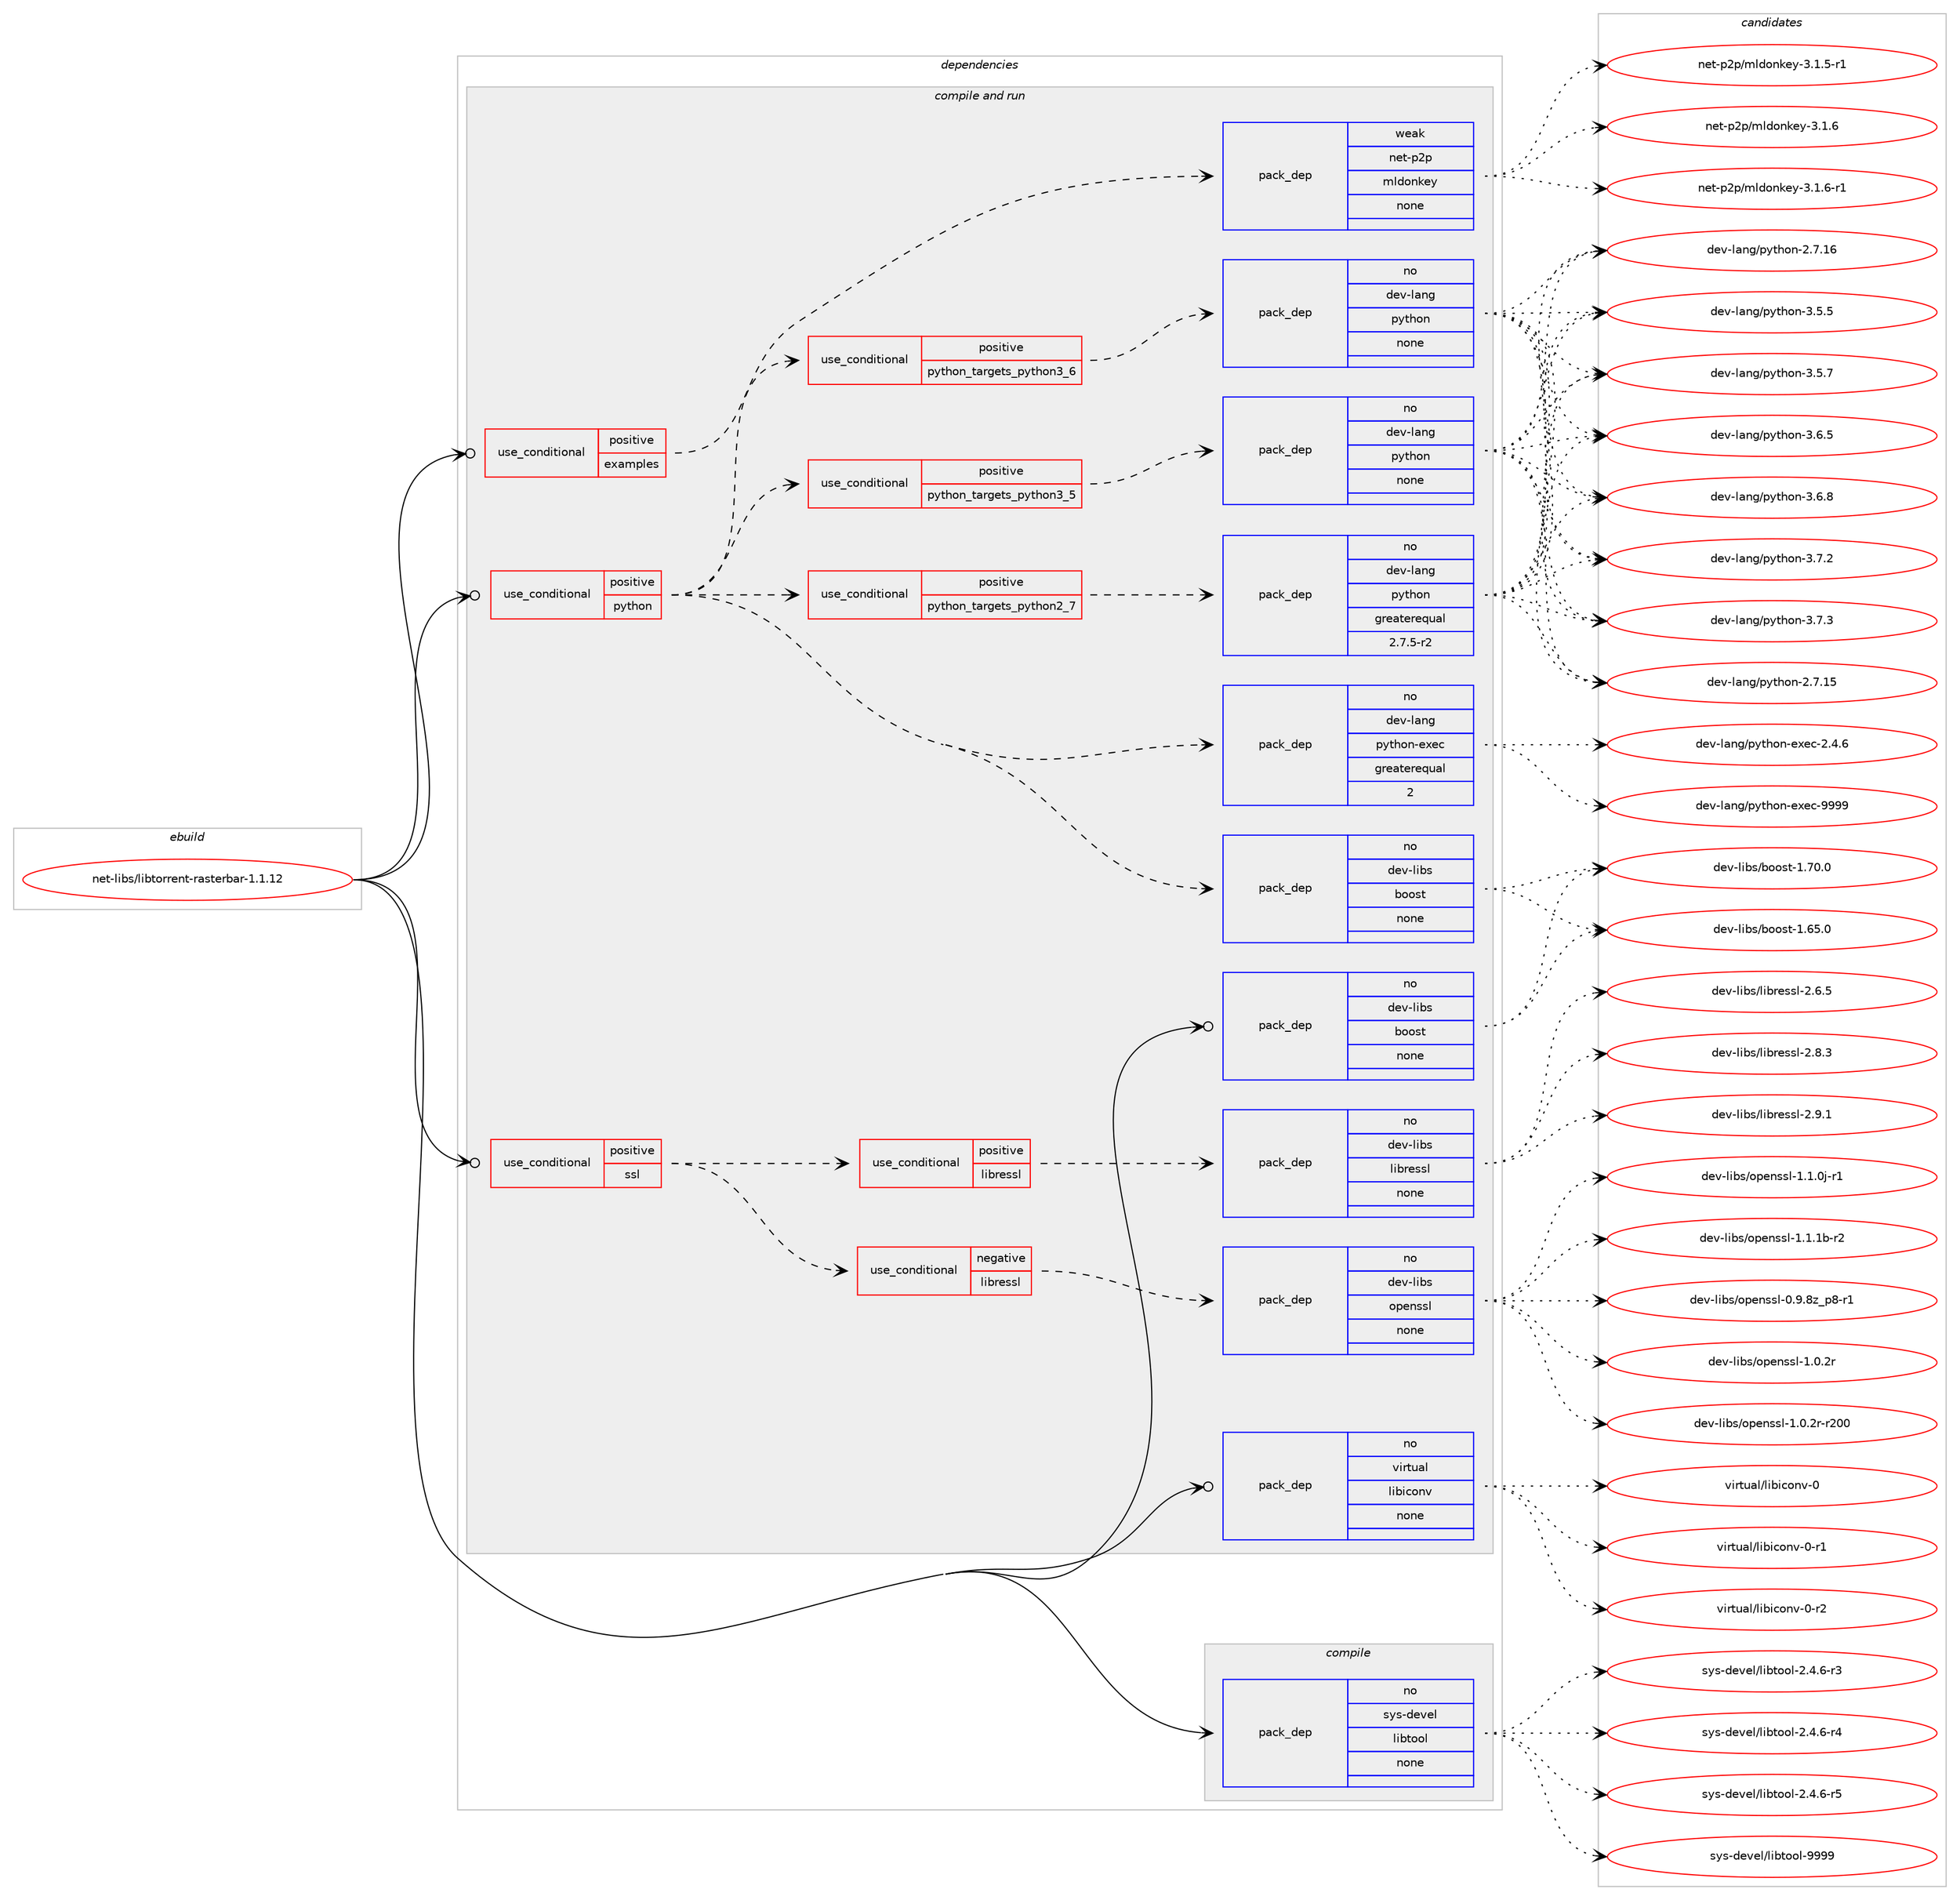 digraph prolog {

# *************
# Graph options
# *************

newrank=true;
concentrate=true;
compound=true;
graph [rankdir=LR,fontname=Helvetica,fontsize=10,ranksep=1.5];#, ranksep=2.5, nodesep=0.2];
edge  [arrowhead=vee];
node  [fontname=Helvetica,fontsize=10];

# **********
# The ebuild
# **********

subgraph cluster_leftcol {
color=gray;
rank=same;
label=<<i>ebuild</i>>;
id [label="net-libs/libtorrent-rasterbar-1.1.12", color=red, width=4, href="../net-libs/libtorrent-rasterbar-1.1.12.svg"];
}

# ****************
# The dependencies
# ****************

subgraph cluster_midcol {
color=gray;
label=<<i>dependencies</i>>;
subgraph cluster_compile {
fillcolor="#eeeeee";
style=filled;
label=<<i>compile</i>>;
subgraph pack1858 {
dependency2457 [label=<<TABLE BORDER="0" CELLBORDER="1" CELLSPACING="0" CELLPADDING="4" WIDTH="220"><TR><TD ROWSPAN="6" CELLPADDING="30">pack_dep</TD></TR><TR><TD WIDTH="110">no</TD></TR><TR><TD>sys-devel</TD></TR><TR><TD>libtool</TD></TR><TR><TD>none</TD></TR><TR><TD></TD></TR></TABLE>>, shape=none, color=blue];
}
id:e -> dependency2457:w [weight=20,style="solid",arrowhead="vee"];
}
subgraph cluster_compileandrun {
fillcolor="#eeeeee";
style=filled;
label=<<i>compile and run</i>>;
subgraph cond559 {
dependency2458 [label=<<TABLE BORDER="0" CELLBORDER="1" CELLSPACING="0" CELLPADDING="4"><TR><TD ROWSPAN="3" CELLPADDING="10">use_conditional</TD></TR><TR><TD>positive</TD></TR><TR><TD>examples</TD></TR></TABLE>>, shape=none, color=red];
subgraph pack1859 {
dependency2459 [label=<<TABLE BORDER="0" CELLBORDER="1" CELLSPACING="0" CELLPADDING="4" WIDTH="220"><TR><TD ROWSPAN="6" CELLPADDING="30">pack_dep</TD></TR><TR><TD WIDTH="110">weak</TD></TR><TR><TD>net-p2p</TD></TR><TR><TD>mldonkey</TD></TR><TR><TD>none</TD></TR><TR><TD></TD></TR></TABLE>>, shape=none, color=blue];
}
dependency2458:e -> dependency2459:w [weight=20,style="dashed",arrowhead="vee"];
}
id:e -> dependency2458:w [weight=20,style="solid",arrowhead="odotvee"];
subgraph cond560 {
dependency2460 [label=<<TABLE BORDER="0" CELLBORDER="1" CELLSPACING="0" CELLPADDING="4"><TR><TD ROWSPAN="3" CELLPADDING="10">use_conditional</TD></TR><TR><TD>positive</TD></TR><TR><TD>python</TD></TR></TABLE>>, shape=none, color=red];
subgraph cond561 {
dependency2461 [label=<<TABLE BORDER="0" CELLBORDER="1" CELLSPACING="0" CELLPADDING="4"><TR><TD ROWSPAN="3" CELLPADDING="10">use_conditional</TD></TR><TR><TD>positive</TD></TR><TR><TD>python_targets_python2_7</TD></TR></TABLE>>, shape=none, color=red];
subgraph pack1860 {
dependency2462 [label=<<TABLE BORDER="0" CELLBORDER="1" CELLSPACING="0" CELLPADDING="4" WIDTH="220"><TR><TD ROWSPAN="6" CELLPADDING="30">pack_dep</TD></TR><TR><TD WIDTH="110">no</TD></TR><TR><TD>dev-lang</TD></TR><TR><TD>python</TD></TR><TR><TD>greaterequal</TD></TR><TR><TD>2.7.5-r2</TD></TR></TABLE>>, shape=none, color=blue];
}
dependency2461:e -> dependency2462:w [weight=20,style="dashed",arrowhead="vee"];
}
dependency2460:e -> dependency2461:w [weight=20,style="dashed",arrowhead="vee"];
subgraph cond562 {
dependency2463 [label=<<TABLE BORDER="0" CELLBORDER="1" CELLSPACING="0" CELLPADDING="4"><TR><TD ROWSPAN="3" CELLPADDING="10">use_conditional</TD></TR><TR><TD>positive</TD></TR><TR><TD>python_targets_python3_5</TD></TR></TABLE>>, shape=none, color=red];
subgraph pack1861 {
dependency2464 [label=<<TABLE BORDER="0" CELLBORDER="1" CELLSPACING="0" CELLPADDING="4" WIDTH="220"><TR><TD ROWSPAN="6" CELLPADDING="30">pack_dep</TD></TR><TR><TD WIDTH="110">no</TD></TR><TR><TD>dev-lang</TD></TR><TR><TD>python</TD></TR><TR><TD>none</TD></TR><TR><TD></TD></TR></TABLE>>, shape=none, color=blue];
}
dependency2463:e -> dependency2464:w [weight=20,style="dashed",arrowhead="vee"];
}
dependency2460:e -> dependency2463:w [weight=20,style="dashed",arrowhead="vee"];
subgraph cond563 {
dependency2465 [label=<<TABLE BORDER="0" CELLBORDER="1" CELLSPACING="0" CELLPADDING="4"><TR><TD ROWSPAN="3" CELLPADDING="10">use_conditional</TD></TR><TR><TD>positive</TD></TR><TR><TD>python_targets_python3_6</TD></TR></TABLE>>, shape=none, color=red];
subgraph pack1862 {
dependency2466 [label=<<TABLE BORDER="0" CELLBORDER="1" CELLSPACING="0" CELLPADDING="4" WIDTH="220"><TR><TD ROWSPAN="6" CELLPADDING="30">pack_dep</TD></TR><TR><TD WIDTH="110">no</TD></TR><TR><TD>dev-lang</TD></TR><TR><TD>python</TD></TR><TR><TD>none</TD></TR><TR><TD></TD></TR></TABLE>>, shape=none, color=blue];
}
dependency2465:e -> dependency2466:w [weight=20,style="dashed",arrowhead="vee"];
}
dependency2460:e -> dependency2465:w [weight=20,style="dashed",arrowhead="vee"];
subgraph pack1863 {
dependency2467 [label=<<TABLE BORDER="0" CELLBORDER="1" CELLSPACING="0" CELLPADDING="4" WIDTH="220"><TR><TD ROWSPAN="6" CELLPADDING="30">pack_dep</TD></TR><TR><TD WIDTH="110">no</TD></TR><TR><TD>dev-lang</TD></TR><TR><TD>python-exec</TD></TR><TR><TD>greaterequal</TD></TR><TR><TD>2</TD></TR></TABLE>>, shape=none, color=blue];
}
dependency2460:e -> dependency2467:w [weight=20,style="dashed",arrowhead="vee"];
subgraph pack1864 {
dependency2468 [label=<<TABLE BORDER="0" CELLBORDER="1" CELLSPACING="0" CELLPADDING="4" WIDTH="220"><TR><TD ROWSPAN="6" CELLPADDING="30">pack_dep</TD></TR><TR><TD WIDTH="110">no</TD></TR><TR><TD>dev-libs</TD></TR><TR><TD>boost</TD></TR><TR><TD>none</TD></TR><TR><TD></TD></TR></TABLE>>, shape=none, color=blue];
}
dependency2460:e -> dependency2468:w [weight=20,style="dashed",arrowhead="vee"];
}
id:e -> dependency2460:w [weight=20,style="solid",arrowhead="odotvee"];
subgraph cond564 {
dependency2469 [label=<<TABLE BORDER="0" CELLBORDER="1" CELLSPACING="0" CELLPADDING="4"><TR><TD ROWSPAN="3" CELLPADDING="10">use_conditional</TD></TR><TR><TD>positive</TD></TR><TR><TD>ssl</TD></TR></TABLE>>, shape=none, color=red];
subgraph cond565 {
dependency2470 [label=<<TABLE BORDER="0" CELLBORDER="1" CELLSPACING="0" CELLPADDING="4"><TR><TD ROWSPAN="3" CELLPADDING="10">use_conditional</TD></TR><TR><TD>negative</TD></TR><TR><TD>libressl</TD></TR></TABLE>>, shape=none, color=red];
subgraph pack1865 {
dependency2471 [label=<<TABLE BORDER="0" CELLBORDER="1" CELLSPACING="0" CELLPADDING="4" WIDTH="220"><TR><TD ROWSPAN="6" CELLPADDING="30">pack_dep</TD></TR><TR><TD WIDTH="110">no</TD></TR><TR><TD>dev-libs</TD></TR><TR><TD>openssl</TD></TR><TR><TD>none</TD></TR><TR><TD></TD></TR></TABLE>>, shape=none, color=blue];
}
dependency2470:e -> dependency2471:w [weight=20,style="dashed",arrowhead="vee"];
}
dependency2469:e -> dependency2470:w [weight=20,style="dashed",arrowhead="vee"];
subgraph cond566 {
dependency2472 [label=<<TABLE BORDER="0" CELLBORDER="1" CELLSPACING="0" CELLPADDING="4"><TR><TD ROWSPAN="3" CELLPADDING="10">use_conditional</TD></TR><TR><TD>positive</TD></TR><TR><TD>libressl</TD></TR></TABLE>>, shape=none, color=red];
subgraph pack1866 {
dependency2473 [label=<<TABLE BORDER="0" CELLBORDER="1" CELLSPACING="0" CELLPADDING="4" WIDTH="220"><TR><TD ROWSPAN="6" CELLPADDING="30">pack_dep</TD></TR><TR><TD WIDTH="110">no</TD></TR><TR><TD>dev-libs</TD></TR><TR><TD>libressl</TD></TR><TR><TD>none</TD></TR><TR><TD></TD></TR></TABLE>>, shape=none, color=blue];
}
dependency2472:e -> dependency2473:w [weight=20,style="dashed",arrowhead="vee"];
}
dependency2469:e -> dependency2472:w [weight=20,style="dashed",arrowhead="vee"];
}
id:e -> dependency2469:w [weight=20,style="solid",arrowhead="odotvee"];
subgraph pack1867 {
dependency2474 [label=<<TABLE BORDER="0" CELLBORDER="1" CELLSPACING="0" CELLPADDING="4" WIDTH="220"><TR><TD ROWSPAN="6" CELLPADDING="30">pack_dep</TD></TR><TR><TD WIDTH="110">no</TD></TR><TR><TD>dev-libs</TD></TR><TR><TD>boost</TD></TR><TR><TD>none</TD></TR><TR><TD></TD></TR></TABLE>>, shape=none, color=blue];
}
id:e -> dependency2474:w [weight=20,style="solid",arrowhead="odotvee"];
subgraph pack1868 {
dependency2475 [label=<<TABLE BORDER="0" CELLBORDER="1" CELLSPACING="0" CELLPADDING="4" WIDTH="220"><TR><TD ROWSPAN="6" CELLPADDING="30">pack_dep</TD></TR><TR><TD WIDTH="110">no</TD></TR><TR><TD>virtual</TD></TR><TR><TD>libiconv</TD></TR><TR><TD>none</TD></TR><TR><TD></TD></TR></TABLE>>, shape=none, color=blue];
}
id:e -> dependency2475:w [weight=20,style="solid",arrowhead="odotvee"];
}
subgraph cluster_run {
fillcolor="#eeeeee";
style=filled;
label=<<i>run</i>>;
}
}

# **************
# The candidates
# **************

subgraph cluster_choices {
rank=same;
color=gray;
label=<<i>candidates</i>>;

subgraph choice1858 {
color=black;
nodesep=1;
choice1151211154510010111810110847108105981161111111084550465246544511451 [label="sys-devel/libtool-2.4.6-r3", color=red, width=4,href="../sys-devel/libtool-2.4.6-r3.svg"];
choice1151211154510010111810110847108105981161111111084550465246544511452 [label="sys-devel/libtool-2.4.6-r4", color=red, width=4,href="../sys-devel/libtool-2.4.6-r4.svg"];
choice1151211154510010111810110847108105981161111111084550465246544511453 [label="sys-devel/libtool-2.4.6-r5", color=red, width=4,href="../sys-devel/libtool-2.4.6-r5.svg"];
choice1151211154510010111810110847108105981161111111084557575757 [label="sys-devel/libtool-9999", color=red, width=4,href="../sys-devel/libtool-9999.svg"];
dependency2457:e -> choice1151211154510010111810110847108105981161111111084550465246544511451:w [style=dotted,weight="100"];
dependency2457:e -> choice1151211154510010111810110847108105981161111111084550465246544511452:w [style=dotted,weight="100"];
dependency2457:e -> choice1151211154510010111810110847108105981161111111084550465246544511453:w [style=dotted,weight="100"];
dependency2457:e -> choice1151211154510010111810110847108105981161111111084557575757:w [style=dotted,weight="100"];
}
subgraph choice1859 {
color=black;
nodesep=1;
choice1101011164511250112471091081001111101071011214551464946534511449 [label="net-p2p/mldonkey-3.1.5-r1", color=red, width=4,href="../net-p2p/mldonkey-3.1.5-r1.svg"];
choice110101116451125011247109108100111110107101121455146494654 [label="net-p2p/mldonkey-3.1.6", color=red, width=4,href="../net-p2p/mldonkey-3.1.6.svg"];
choice1101011164511250112471091081001111101071011214551464946544511449 [label="net-p2p/mldonkey-3.1.6-r1", color=red, width=4,href="../net-p2p/mldonkey-3.1.6-r1.svg"];
dependency2459:e -> choice1101011164511250112471091081001111101071011214551464946534511449:w [style=dotted,weight="100"];
dependency2459:e -> choice110101116451125011247109108100111110107101121455146494654:w [style=dotted,weight="100"];
dependency2459:e -> choice1101011164511250112471091081001111101071011214551464946544511449:w [style=dotted,weight="100"];
}
subgraph choice1860 {
color=black;
nodesep=1;
choice10010111845108971101034711212111610411111045504655464953 [label="dev-lang/python-2.7.15", color=red, width=4,href="../dev-lang/python-2.7.15.svg"];
choice10010111845108971101034711212111610411111045504655464954 [label="dev-lang/python-2.7.16", color=red, width=4,href="../dev-lang/python-2.7.16.svg"];
choice100101118451089711010347112121116104111110455146534653 [label="dev-lang/python-3.5.5", color=red, width=4,href="../dev-lang/python-3.5.5.svg"];
choice100101118451089711010347112121116104111110455146534655 [label="dev-lang/python-3.5.7", color=red, width=4,href="../dev-lang/python-3.5.7.svg"];
choice100101118451089711010347112121116104111110455146544653 [label="dev-lang/python-3.6.5", color=red, width=4,href="../dev-lang/python-3.6.5.svg"];
choice100101118451089711010347112121116104111110455146544656 [label="dev-lang/python-3.6.8", color=red, width=4,href="../dev-lang/python-3.6.8.svg"];
choice100101118451089711010347112121116104111110455146554650 [label="dev-lang/python-3.7.2", color=red, width=4,href="../dev-lang/python-3.7.2.svg"];
choice100101118451089711010347112121116104111110455146554651 [label="dev-lang/python-3.7.3", color=red, width=4,href="../dev-lang/python-3.7.3.svg"];
dependency2462:e -> choice10010111845108971101034711212111610411111045504655464953:w [style=dotted,weight="100"];
dependency2462:e -> choice10010111845108971101034711212111610411111045504655464954:w [style=dotted,weight="100"];
dependency2462:e -> choice100101118451089711010347112121116104111110455146534653:w [style=dotted,weight="100"];
dependency2462:e -> choice100101118451089711010347112121116104111110455146534655:w [style=dotted,weight="100"];
dependency2462:e -> choice100101118451089711010347112121116104111110455146544653:w [style=dotted,weight="100"];
dependency2462:e -> choice100101118451089711010347112121116104111110455146544656:w [style=dotted,weight="100"];
dependency2462:e -> choice100101118451089711010347112121116104111110455146554650:w [style=dotted,weight="100"];
dependency2462:e -> choice100101118451089711010347112121116104111110455146554651:w [style=dotted,weight="100"];
}
subgraph choice1861 {
color=black;
nodesep=1;
choice10010111845108971101034711212111610411111045504655464953 [label="dev-lang/python-2.7.15", color=red, width=4,href="../dev-lang/python-2.7.15.svg"];
choice10010111845108971101034711212111610411111045504655464954 [label="dev-lang/python-2.7.16", color=red, width=4,href="../dev-lang/python-2.7.16.svg"];
choice100101118451089711010347112121116104111110455146534653 [label="dev-lang/python-3.5.5", color=red, width=4,href="../dev-lang/python-3.5.5.svg"];
choice100101118451089711010347112121116104111110455146534655 [label="dev-lang/python-3.5.7", color=red, width=4,href="../dev-lang/python-3.5.7.svg"];
choice100101118451089711010347112121116104111110455146544653 [label="dev-lang/python-3.6.5", color=red, width=4,href="../dev-lang/python-3.6.5.svg"];
choice100101118451089711010347112121116104111110455146544656 [label="dev-lang/python-3.6.8", color=red, width=4,href="../dev-lang/python-3.6.8.svg"];
choice100101118451089711010347112121116104111110455146554650 [label="dev-lang/python-3.7.2", color=red, width=4,href="../dev-lang/python-3.7.2.svg"];
choice100101118451089711010347112121116104111110455146554651 [label="dev-lang/python-3.7.3", color=red, width=4,href="../dev-lang/python-3.7.3.svg"];
dependency2464:e -> choice10010111845108971101034711212111610411111045504655464953:w [style=dotted,weight="100"];
dependency2464:e -> choice10010111845108971101034711212111610411111045504655464954:w [style=dotted,weight="100"];
dependency2464:e -> choice100101118451089711010347112121116104111110455146534653:w [style=dotted,weight="100"];
dependency2464:e -> choice100101118451089711010347112121116104111110455146534655:w [style=dotted,weight="100"];
dependency2464:e -> choice100101118451089711010347112121116104111110455146544653:w [style=dotted,weight="100"];
dependency2464:e -> choice100101118451089711010347112121116104111110455146544656:w [style=dotted,weight="100"];
dependency2464:e -> choice100101118451089711010347112121116104111110455146554650:w [style=dotted,weight="100"];
dependency2464:e -> choice100101118451089711010347112121116104111110455146554651:w [style=dotted,weight="100"];
}
subgraph choice1862 {
color=black;
nodesep=1;
choice10010111845108971101034711212111610411111045504655464953 [label="dev-lang/python-2.7.15", color=red, width=4,href="../dev-lang/python-2.7.15.svg"];
choice10010111845108971101034711212111610411111045504655464954 [label="dev-lang/python-2.7.16", color=red, width=4,href="../dev-lang/python-2.7.16.svg"];
choice100101118451089711010347112121116104111110455146534653 [label="dev-lang/python-3.5.5", color=red, width=4,href="../dev-lang/python-3.5.5.svg"];
choice100101118451089711010347112121116104111110455146534655 [label="dev-lang/python-3.5.7", color=red, width=4,href="../dev-lang/python-3.5.7.svg"];
choice100101118451089711010347112121116104111110455146544653 [label="dev-lang/python-3.6.5", color=red, width=4,href="../dev-lang/python-3.6.5.svg"];
choice100101118451089711010347112121116104111110455146544656 [label="dev-lang/python-3.6.8", color=red, width=4,href="../dev-lang/python-3.6.8.svg"];
choice100101118451089711010347112121116104111110455146554650 [label="dev-lang/python-3.7.2", color=red, width=4,href="../dev-lang/python-3.7.2.svg"];
choice100101118451089711010347112121116104111110455146554651 [label="dev-lang/python-3.7.3", color=red, width=4,href="../dev-lang/python-3.7.3.svg"];
dependency2466:e -> choice10010111845108971101034711212111610411111045504655464953:w [style=dotted,weight="100"];
dependency2466:e -> choice10010111845108971101034711212111610411111045504655464954:w [style=dotted,weight="100"];
dependency2466:e -> choice100101118451089711010347112121116104111110455146534653:w [style=dotted,weight="100"];
dependency2466:e -> choice100101118451089711010347112121116104111110455146534655:w [style=dotted,weight="100"];
dependency2466:e -> choice100101118451089711010347112121116104111110455146544653:w [style=dotted,weight="100"];
dependency2466:e -> choice100101118451089711010347112121116104111110455146544656:w [style=dotted,weight="100"];
dependency2466:e -> choice100101118451089711010347112121116104111110455146554650:w [style=dotted,weight="100"];
dependency2466:e -> choice100101118451089711010347112121116104111110455146554651:w [style=dotted,weight="100"];
}
subgraph choice1863 {
color=black;
nodesep=1;
choice1001011184510897110103471121211161041111104510112010199455046524654 [label="dev-lang/python-exec-2.4.6", color=red, width=4,href="../dev-lang/python-exec-2.4.6.svg"];
choice10010111845108971101034711212111610411111045101120101994557575757 [label="dev-lang/python-exec-9999", color=red, width=4,href="../dev-lang/python-exec-9999.svg"];
dependency2467:e -> choice1001011184510897110103471121211161041111104510112010199455046524654:w [style=dotted,weight="100"];
dependency2467:e -> choice10010111845108971101034711212111610411111045101120101994557575757:w [style=dotted,weight="100"];
}
subgraph choice1864 {
color=black;
nodesep=1;
choice1001011184510810598115479811111111511645494654534648 [label="dev-libs/boost-1.65.0", color=red, width=4,href="../dev-libs/boost-1.65.0.svg"];
choice1001011184510810598115479811111111511645494655484648 [label="dev-libs/boost-1.70.0", color=red, width=4,href="../dev-libs/boost-1.70.0.svg"];
dependency2468:e -> choice1001011184510810598115479811111111511645494654534648:w [style=dotted,weight="100"];
dependency2468:e -> choice1001011184510810598115479811111111511645494655484648:w [style=dotted,weight="100"];
}
subgraph choice1865 {
color=black;
nodesep=1;
choice10010111845108105981154711111210111011511510845484657465612295112564511449 [label="dev-libs/openssl-0.9.8z_p8-r1", color=red, width=4,href="../dev-libs/openssl-0.9.8z_p8-r1.svg"];
choice100101118451081059811547111112101110115115108454946484650114 [label="dev-libs/openssl-1.0.2r", color=red, width=4,href="../dev-libs/openssl-1.0.2r.svg"];
choice10010111845108105981154711111210111011511510845494648465011445114504848 [label="dev-libs/openssl-1.0.2r-r200", color=red, width=4,href="../dev-libs/openssl-1.0.2r-r200.svg"];
choice1001011184510810598115471111121011101151151084549464946481064511449 [label="dev-libs/openssl-1.1.0j-r1", color=red, width=4,href="../dev-libs/openssl-1.1.0j-r1.svg"];
choice100101118451081059811547111112101110115115108454946494649984511450 [label="dev-libs/openssl-1.1.1b-r2", color=red, width=4,href="../dev-libs/openssl-1.1.1b-r2.svg"];
dependency2471:e -> choice10010111845108105981154711111210111011511510845484657465612295112564511449:w [style=dotted,weight="100"];
dependency2471:e -> choice100101118451081059811547111112101110115115108454946484650114:w [style=dotted,weight="100"];
dependency2471:e -> choice10010111845108105981154711111210111011511510845494648465011445114504848:w [style=dotted,weight="100"];
dependency2471:e -> choice1001011184510810598115471111121011101151151084549464946481064511449:w [style=dotted,weight="100"];
dependency2471:e -> choice100101118451081059811547111112101110115115108454946494649984511450:w [style=dotted,weight="100"];
}
subgraph choice1866 {
color=black;
nodesep=1;
choice10010111845108105981154710810598114101115115108455046544653 [label="dev-libs/libressl-2.6.5", color=red, width=4,href="../dev-libs/libressl-2.6.5.svg"];
choice10010111845108105981154710810598114101115115108455046564651 [label="dev-libs/libressl-2.8.3", color=red, width=4,href="../dev-libs/libressl-2.8.3.svg"];
choice10010111845108105981154710810598114101115115108455046574649 [label="dev-libs/libressl-2.9.1", color=red, width=4,href="../dev-libs/libressl-2.9.1.svg"];
dependency2473:e -> choice10010111845108105981154710810598114101115115108455046544653:w [style=dotted,weight="100"];
dependency2473:e -> choice10010111845108105981154710810598114101115115108455046564651:w [style=dotted,weight="100"];
dependency2473:e -> choice10010111845108105981154710810598114101115115108455046574649:w [style=dotted,weight="100"];
}
subgraph choice1867 {
color=black;
nodesep=1;
choice1001011184510810598115479811111111511645494654534648 [label="dev-libs/boost-1.65.0", color=red, width=4,href="../dev-libs/boost-1.65.0.svg"];
choice1001011184510810598115479811111111511645494655484648 [label="dev-libs/boost-1.70.0", color=red, width=4,href="../dev-libs/boost-1.70.0.svg"];
dependency2474:e -> choice1001011184510810598115479811111111511645494654534648:w [style=dotted,weight="100"];
dependency2474:e -> choice1001011184510810598115479811111111511645494655484648:w [style=dotted,weight="100"];
}
subgraph choice1868 {
color=black;
nodesep=1;
choice118105114116117971084710810598105991111101184548 [label="virtual/libiconv-0", color=red, width=4,href="../virtual/libiconv-0.svg"];
choice1181051141161179710847108105981059911111011845484511449 [label="virtual/libiconv-0-r1", color=red, width=4,href="../virtual/libiconv-0-r1.svg"];
choice1181051141161179710847108105981059911111011845484511450 [label="virtual/libiconv-0-r2", color=red, width=4,href="../virtual/libiconv-0-r2.svg"];
dependency2475:e -> choice118105114116117971084710810598105991111101184548:w [style=dotted,weight="100"];
dependency2475:e -> choice1181051141161179710847108105981059911111011845484511449:w [style=dotted,weight="100"];
dependency2475:e -> choice1181051141161179710847108105981059911111011845484511450:w [style=dotted,weight="100"];
}
}

}

